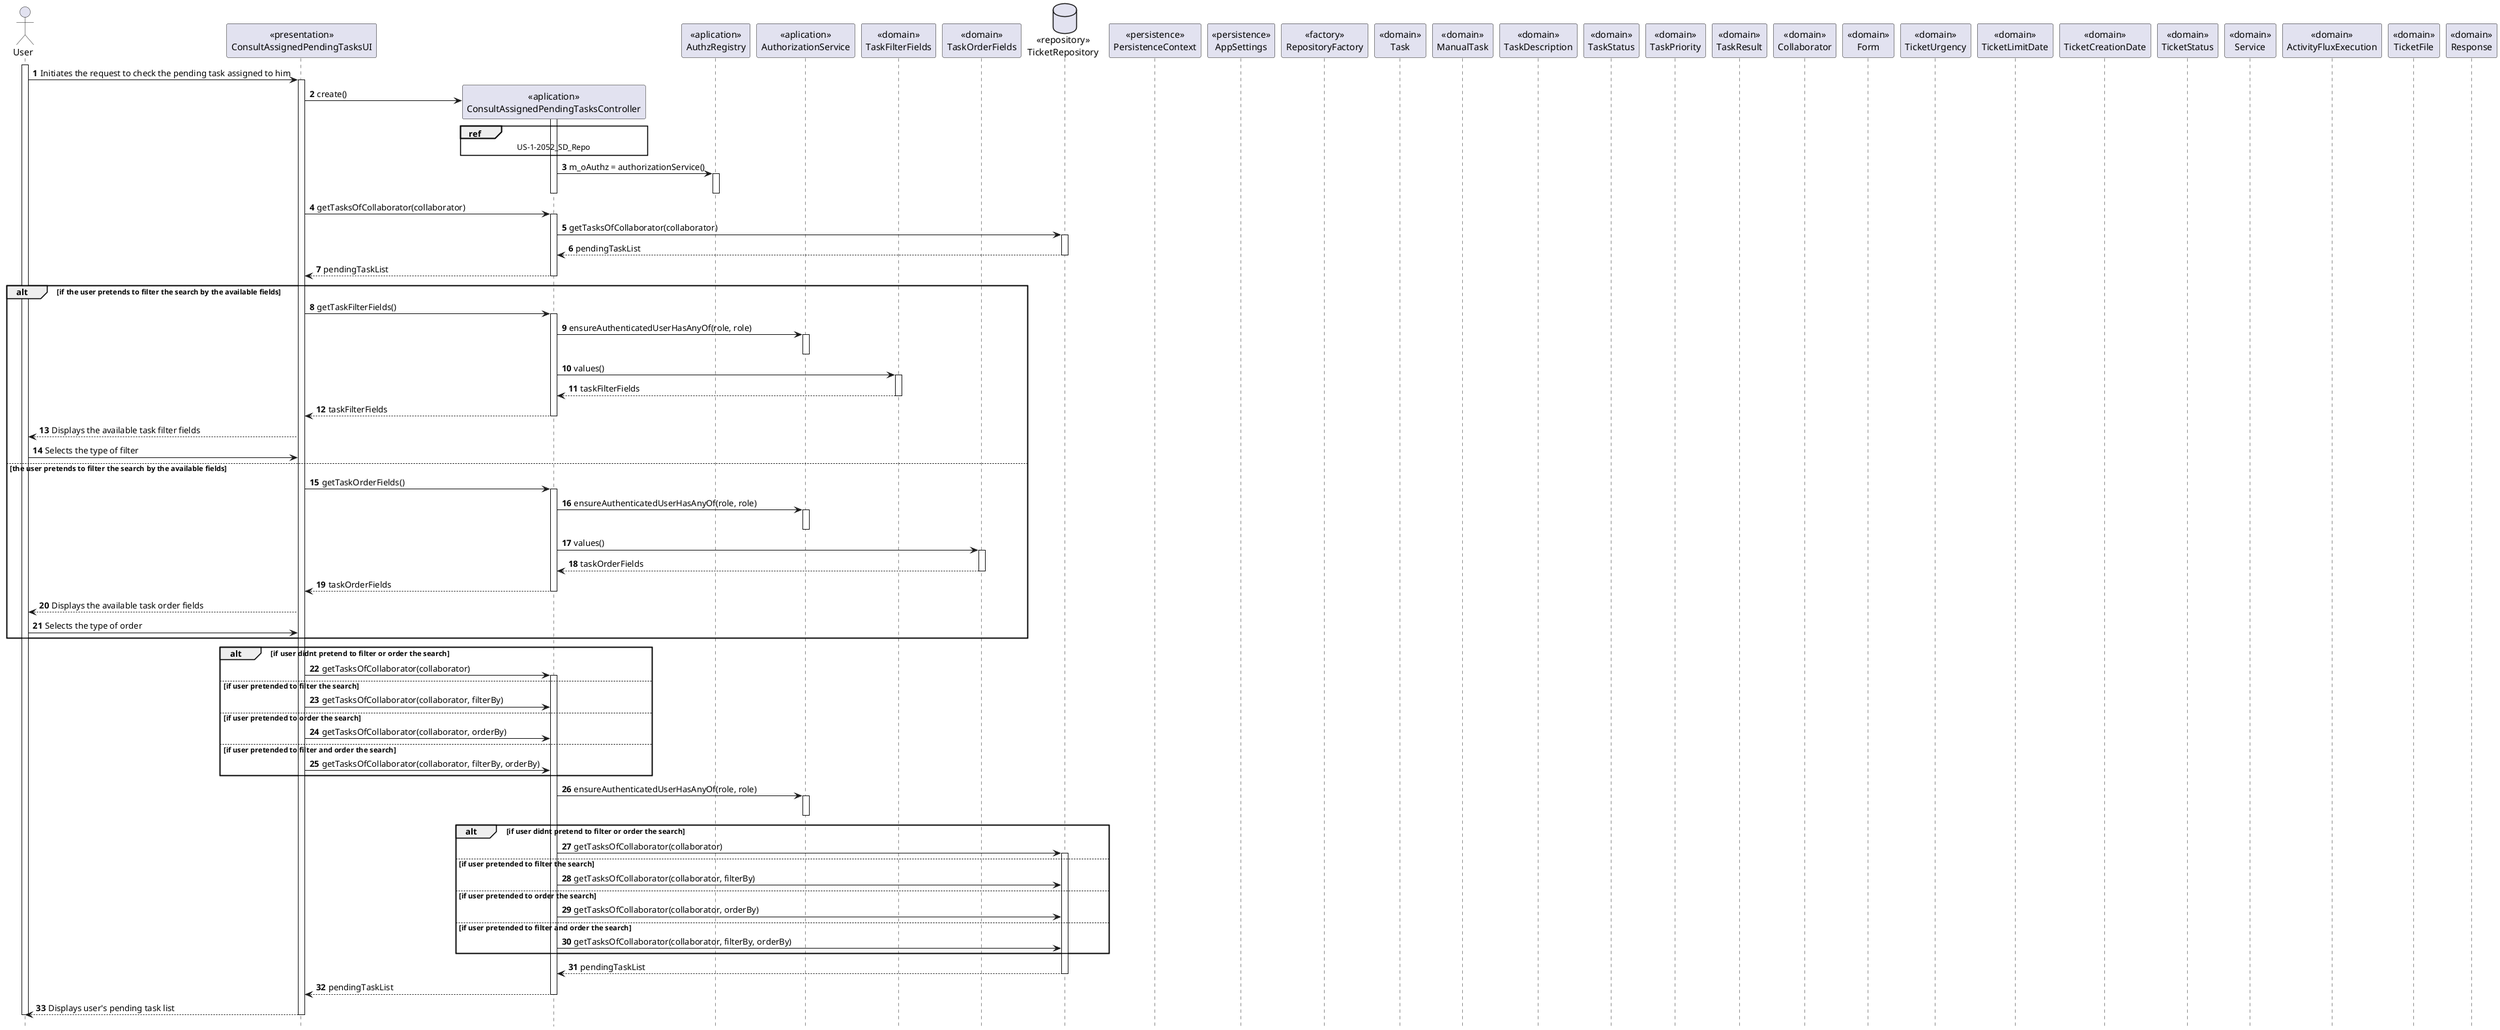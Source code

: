 @startuml
autonumber
hide footbox

actor "User" as USER

participant "<<presentation>>\nConsultAssignedPendingTasksUI" as UI
participant "<<aplication>>\nConsultAssignedPendingTasksController" as CTRL
participant "<<aplication>>\nAuthzRegistry" as AUTHR
participant "<<aplication>>\nAuthorizationService" as AUTH
participant "<<domain>>\nTaskFilterFields" as TFF
participant "<<domain>>\nTaskOrderFields" as TOF
database "<<repository>>\nTicketRepository" as TR
participant "<<persistence>>\nPersistenceContext"
participant "<<persistence>>\nAppSettings"
participant "<<factory>>\nRepositoryFactory"
participant "<<domain>>\nTask"
participant "<<domain>>\nManualTask"
participant "<<domain>>\nTaskDescription"
participant "<<domain>>\nTaskStatus"
participant "<<domain>>\nTaskPriority"
participant "<<domain>>\nTaskResult"
participant "<<domain>>\nCollaborator"
participant "<<domain>>\nForm"
participant "<<domain>>\nTicketUrgency"
participant "<<domain>>\nTicketLimitDate"
participant "<<domain>>\nTicketCreationDate"
participant "<<domain>>\nTicketStatus"
participant "<<domain>>\nService"
participant "<<domain>>\nActivityFluxExecution"
participant "<<domain>>\nTicketFile"
participant "<<domain>>\nResponse"


activate USER
USER -> UI : Initiates the request to check the pending task assigned to him

activate UI
UI -> CTRL** : create()

activate CTRL
ref over CTRL
US-1-2052_SD_Repo
end ref

CTRL -> AUTHR : m_oAuthz = authorizationService()
activate AUTHR
deactivate CTRL
deactivate AUTHR


    UI -> CTRL : getTasksOfCollaborator(collaborator)
    activate CTRL
    CTRL -> TR : getTasksOfCollaborator(collaborator)
        activate TR
        TR --> CTRL : pendingTaskList

        deactivate TR
        CTRL --> UI : pendingTaskList
        deactivate CTRL
        deactivate TR
alt if the user pretends to filter the search by the available fields
    UI -> CTRL : getTaskFilterFields()

    activate CTRL
    CTRL -> AUTH : ensureAuthenticatedUserHasAnyOf(role, role)
    activate AUTH
    deactivate AUTH
    CTRL -> TFF : values()

    activate TFF
    TFF --> CTRL : taskFilterFields
    deactivate TFF

    CTRL --> UI : taskFilterFields
    deactivate CTRL

    UI --> USER : Displays the available task filter fields

    USER -> UI : Selects the type of filter
else the user pretends to filter the search by the available fields
    UI -> CTRL : getTaskOrderFields()

    activate CTRL
    CTRL -> AUTH : ensureAuthenticatedUserHasAnyOf(role, role)
    activate AUTH
    deactivate AUTH
    CTRL -> TOF : values()

    activate TOF
    TOF --> CTRL : taskOrderFields
    deactivate TOF

    CTRL --> UI : taskOrderFields
    deactivate CTRL

    UI --> USER : Displays the available task order fields

    USER -> UI : Selects the type of order
end alt

alt if user didnt pretend to filter or order the search
    UI -> CTRL : getTasksOfCollaborator(collaborator)
    activate CTRL
    else if user pretended to filter the search
    UI -> CTRL : getTasksOfCollaborator(collaborator, filterBy)
    else if user pretended to order the search
    UI -> CTRL : getTasksOfCollaborator(collaborator, orderBy)
    else if user pretended to filter and order the search
    UI -> CTRL : getTasksOfCollaborator(collaborator, filterBy, orderBy)
end

CTRL -> AUTH : ensureAuthenticatedUserHasAnyOf(role, role)
activate AUTH
deactivate AUTH

alt if user didnt pretend to filter or order the search
    CTRL -> TR : getTasksOfCollaborator(collaborator)
    activate TR
    else if user pretended to filter the search
    CTRL -> TR : getTasksOfCollaborator(collaborator, filterBy)
    else if user pretended to order the search
    CTRL -> TR : getTasksOfCollaborator(collaborator, orderBy)
    else if user pretended to filter and order the search
    CTRL -> TR : getTasksOfCollaborator(collaborator, filterBy, orderBy)
end

TR --> CTRL : pendingTaskList

deactivate TR
CTRL --> UI : pendingTaskList
deactivate CTRL

UI --> USER : Displays user's pending task list
deactivate UI
deactivate USER

@enduml